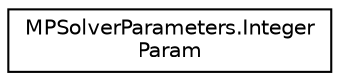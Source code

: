 digraph "Graphical Class Hierarchy"
{
 // LATEX_PDF_SIZE
  edge [fontname="Helvetica",fontsize="10",labelfontname="Helvetica",labelfontsize="10"];
  node [fontname="Helvetica",fontsize="10",shape=record];
  rankdir="LR";
  Node0 [label="MPSolverParameters.Integer\lParam",height=0.2,width=0.4,color="black", fillcolor="white", style="filled",URL="$enumcom_1_1google_1_1ortools_1_1linearsolver_1_1MPSolverParameters_1_1IntegerParam.html",tooltip="Enumeration of parameters that take integer or categorical values."];
}
